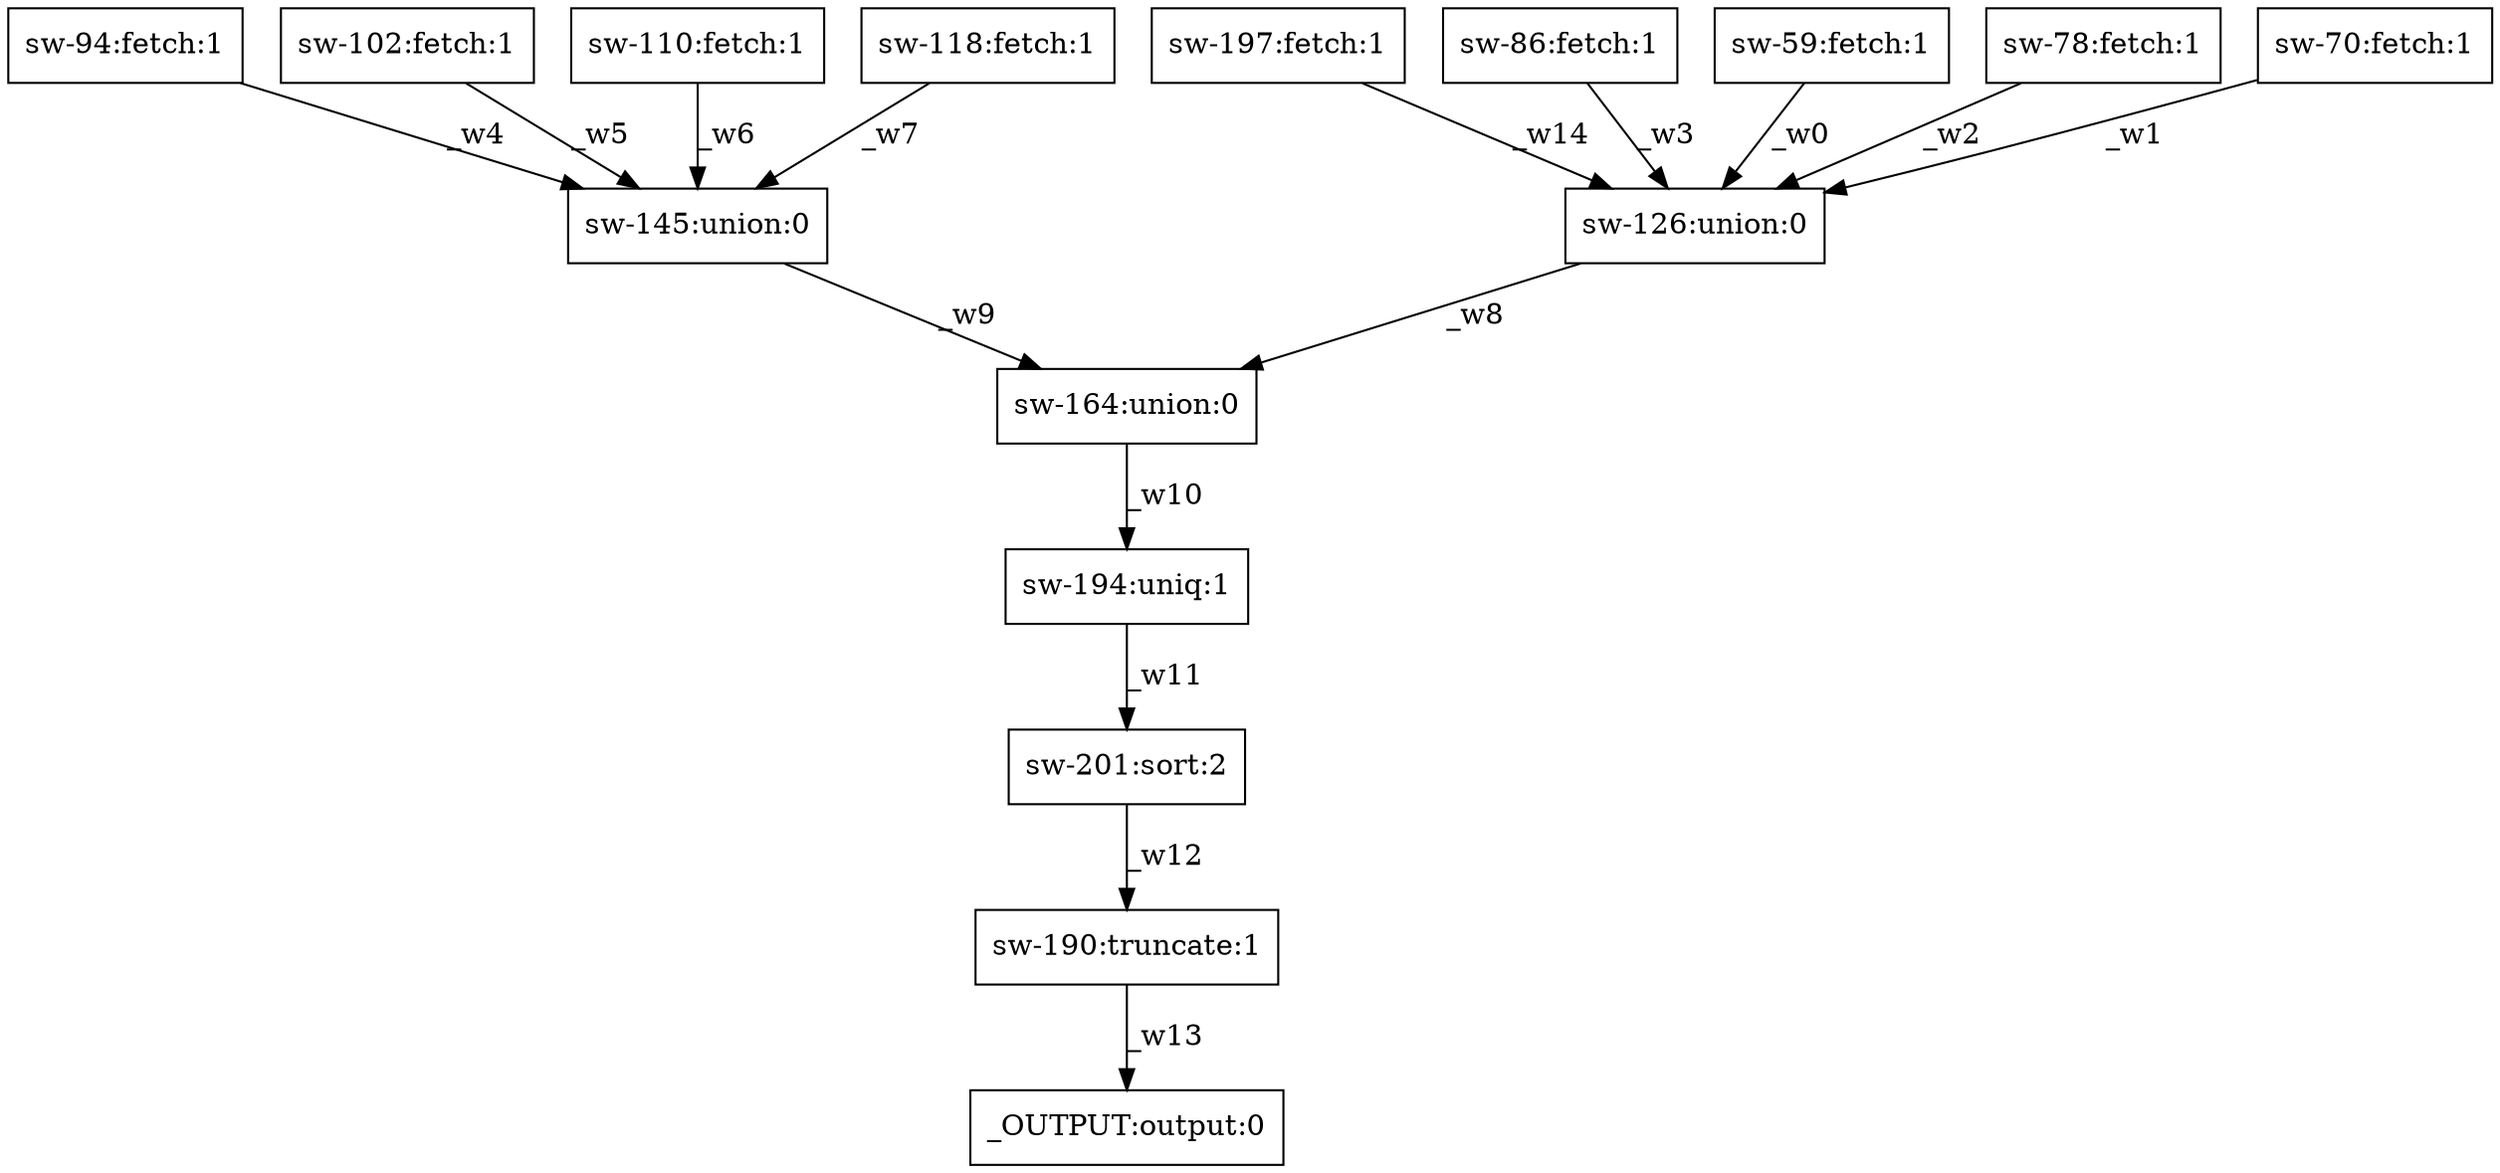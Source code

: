 digraph test1 { node [shape=box] "sw-126" [label="sw-126:union:0"];"sw-190" [label="sw-190:truncate:1"];"_OUTPUT" [label="_OUTPUT:output:0"];"sw-197" [label="sw-197:fetch:1"];"sw-164" [label="sw-164:union:0"];"sw-86" [label="sw-86:fetch:1"];"sw-201" [label="sw-201:sort:2"];"sw-59" [label="sw-59:fetch:1"];"sw-78" [label="sw-78:fetch:1"];"sw-94" [label="sw-94:fetch:1"];"sw-102" [label="sw-102:fetch:1"];"sw-110" [label="sw-110:fetch:1"];"sw-145" [label="sw-145:union:0"];"sw-70" [label="sw-70:fetch:1"];"sw-118" [label="sw-118:fetch:1"];"sw-194" [label="sw-194:uniq:1"];"sw-59" -> "sw-126" [label="_w0"];"sw-70" -> "sw-126" [label="_w1"];"sw-78" -> "sw-126" [label="_w2"];"sw-86" -> "sw-126" [label="_w3"];"sw-94" -> "sw-145" [label="_w4"];"sw-102" -> "sw-145" [label="_w5"];"sw-110" -> "sw-145" [label="_w6"];"sw-118" -> "sw-145" [label="_w7"];"sw-126" -> "sw-164" [label="_w8"];"sw-145" -> "sw-164" [label="_w9"];"sw-164" -> "sw-194" [label="_w10"];"sw-194" -> "sw-201" [label="_w11"];"sw-201" -> "sw-190" [label="_w12"];"sw-190" -> "_OUTPUT" [label="_w13"];"sw-197" -> "sw-126" [label="_w14"];}